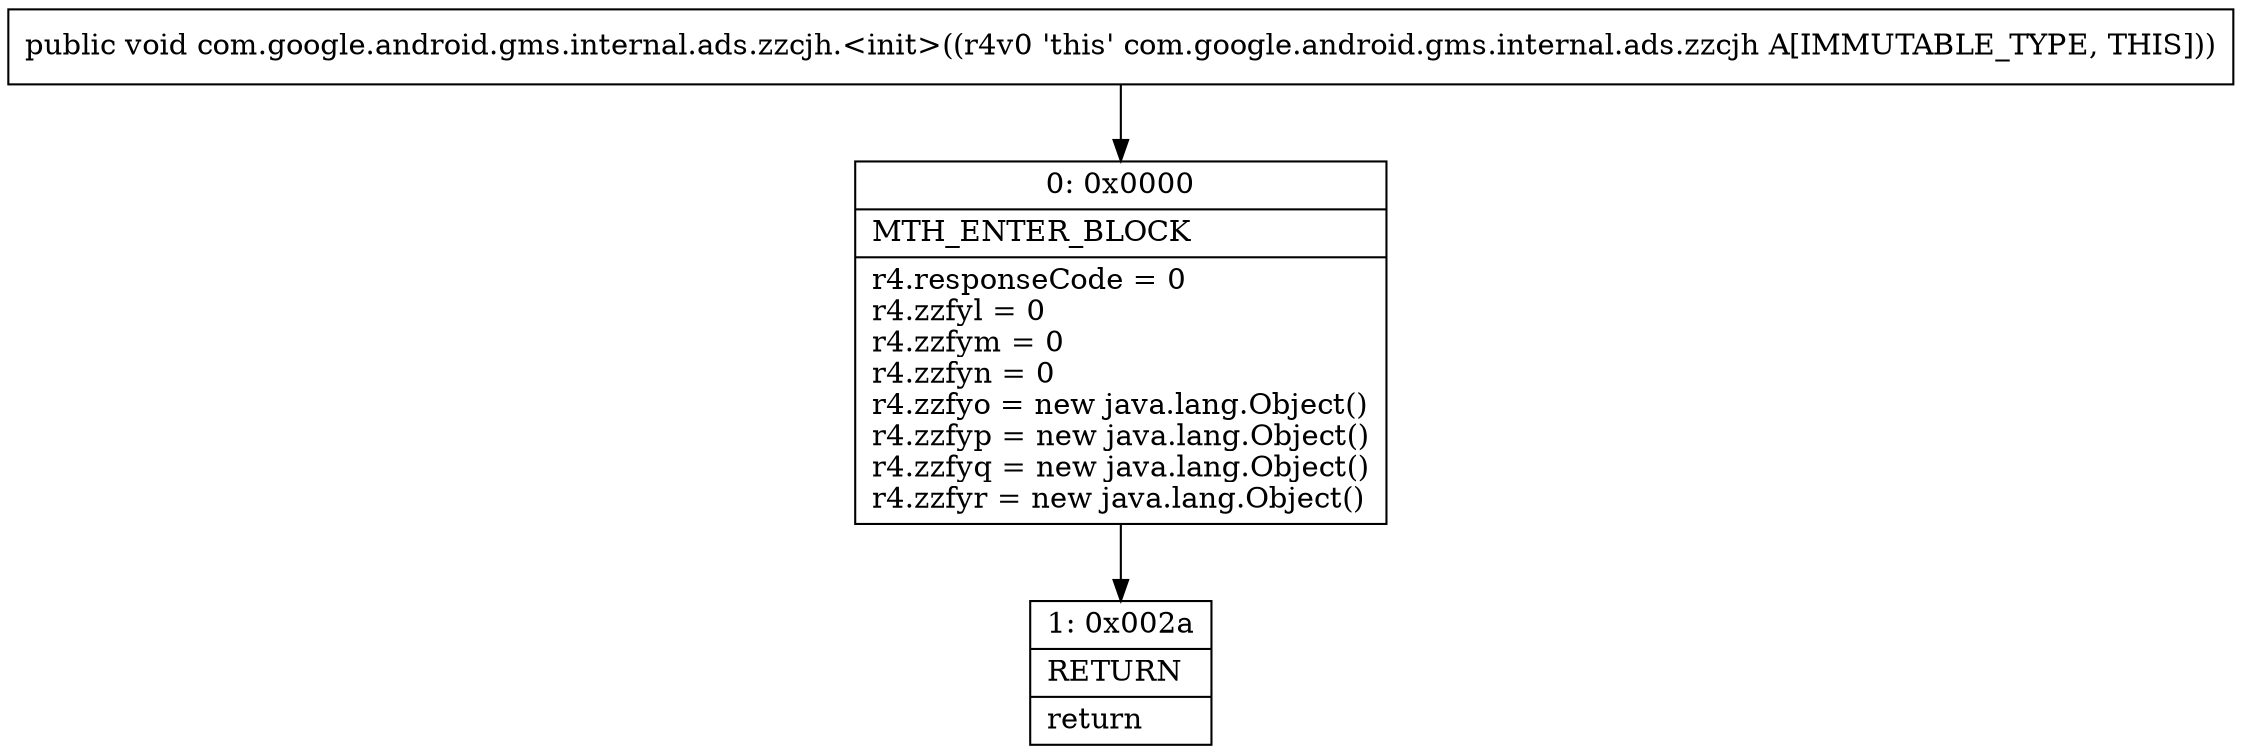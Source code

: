 digraph "CFG forcom.google.android.gms.internal.ads.zzcjh.\<init\>()V" {
Node_0 [shape=record,label="{0\:\ 0x0000|MTH_ENTER_BLOCK\l|r4.responseCode = 0\lr4.zzfyl = 0\lr4.zzfym = 0\lr4.zzfyn = 0\lr4.zzfyo = new java.lang.Object()\lr4.zzfyp = new java.lang.Object()\lr4.zzfyq = new java.lang.Object()\lr4.zzfyr = new java.lang.Object()\l}"];
Node_1 [shape=record,label="{1\:\ 0x002a|RETURN\l|return\l}"];
MethodNode[shape=record,label="{public void com.google.android.gms.internal.ads.zzcjh.\<init\>((r4v0 'this' com.google.android.gms.internal.ads.zzcjh A[IMMUTABLE_TYPE, THIS])) }"];
MethodNode -> Node_0;
Node_0 -> Node_1;
}

